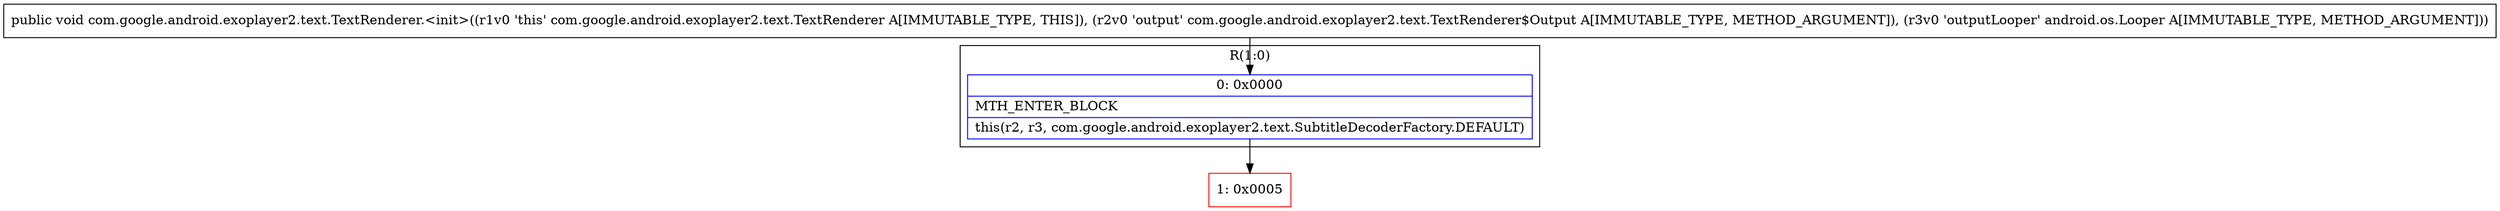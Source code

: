 digraph "CFG forcom.google.android.exoplayer2.text.TextRenderer.\<init\>(Lcom\/google\/android\/exoplayer2\/text\/TextRenderer$Output;Landroid\/os\/Looper;)V" {
subgraph cluster_Region_2041321617 {
label = "R(1:0)";
node [shape=record,color=blue];
Node_0 [shape=record,label="{0\:\ 0x0000|MTH_ENTER_BLOCK\l|this(r2, r3, com.google.android.exoplayer2.text.SubtitleDecoderFactory.DEFAULT)\l}"];
}
Node_1 [shape=record,color=red,label="{1\:\ 0x0005}"];
MethodNode[shape=record,label="{public void com.google.android.exoplayer2.text.TextRenderer.\<init\>((r1v0 'this' com.google.android.exoplayer2.text.TextRenderer A[IMMUTABLE_TYPE, THIS]), (r2v0 'output' com.google.android.exoplayer2.text.TextRenderer$Output A[IMMUTABLE_TYPE, METHOD_ARGUMENT]), (r3v0 'outputLooper' android.os.Looper A[IMMUTABLE_TYPE, METHOD_ARGUMENT])) }"];
MethodNode -> Node_0;
Node_0 -> Node_1;
}


